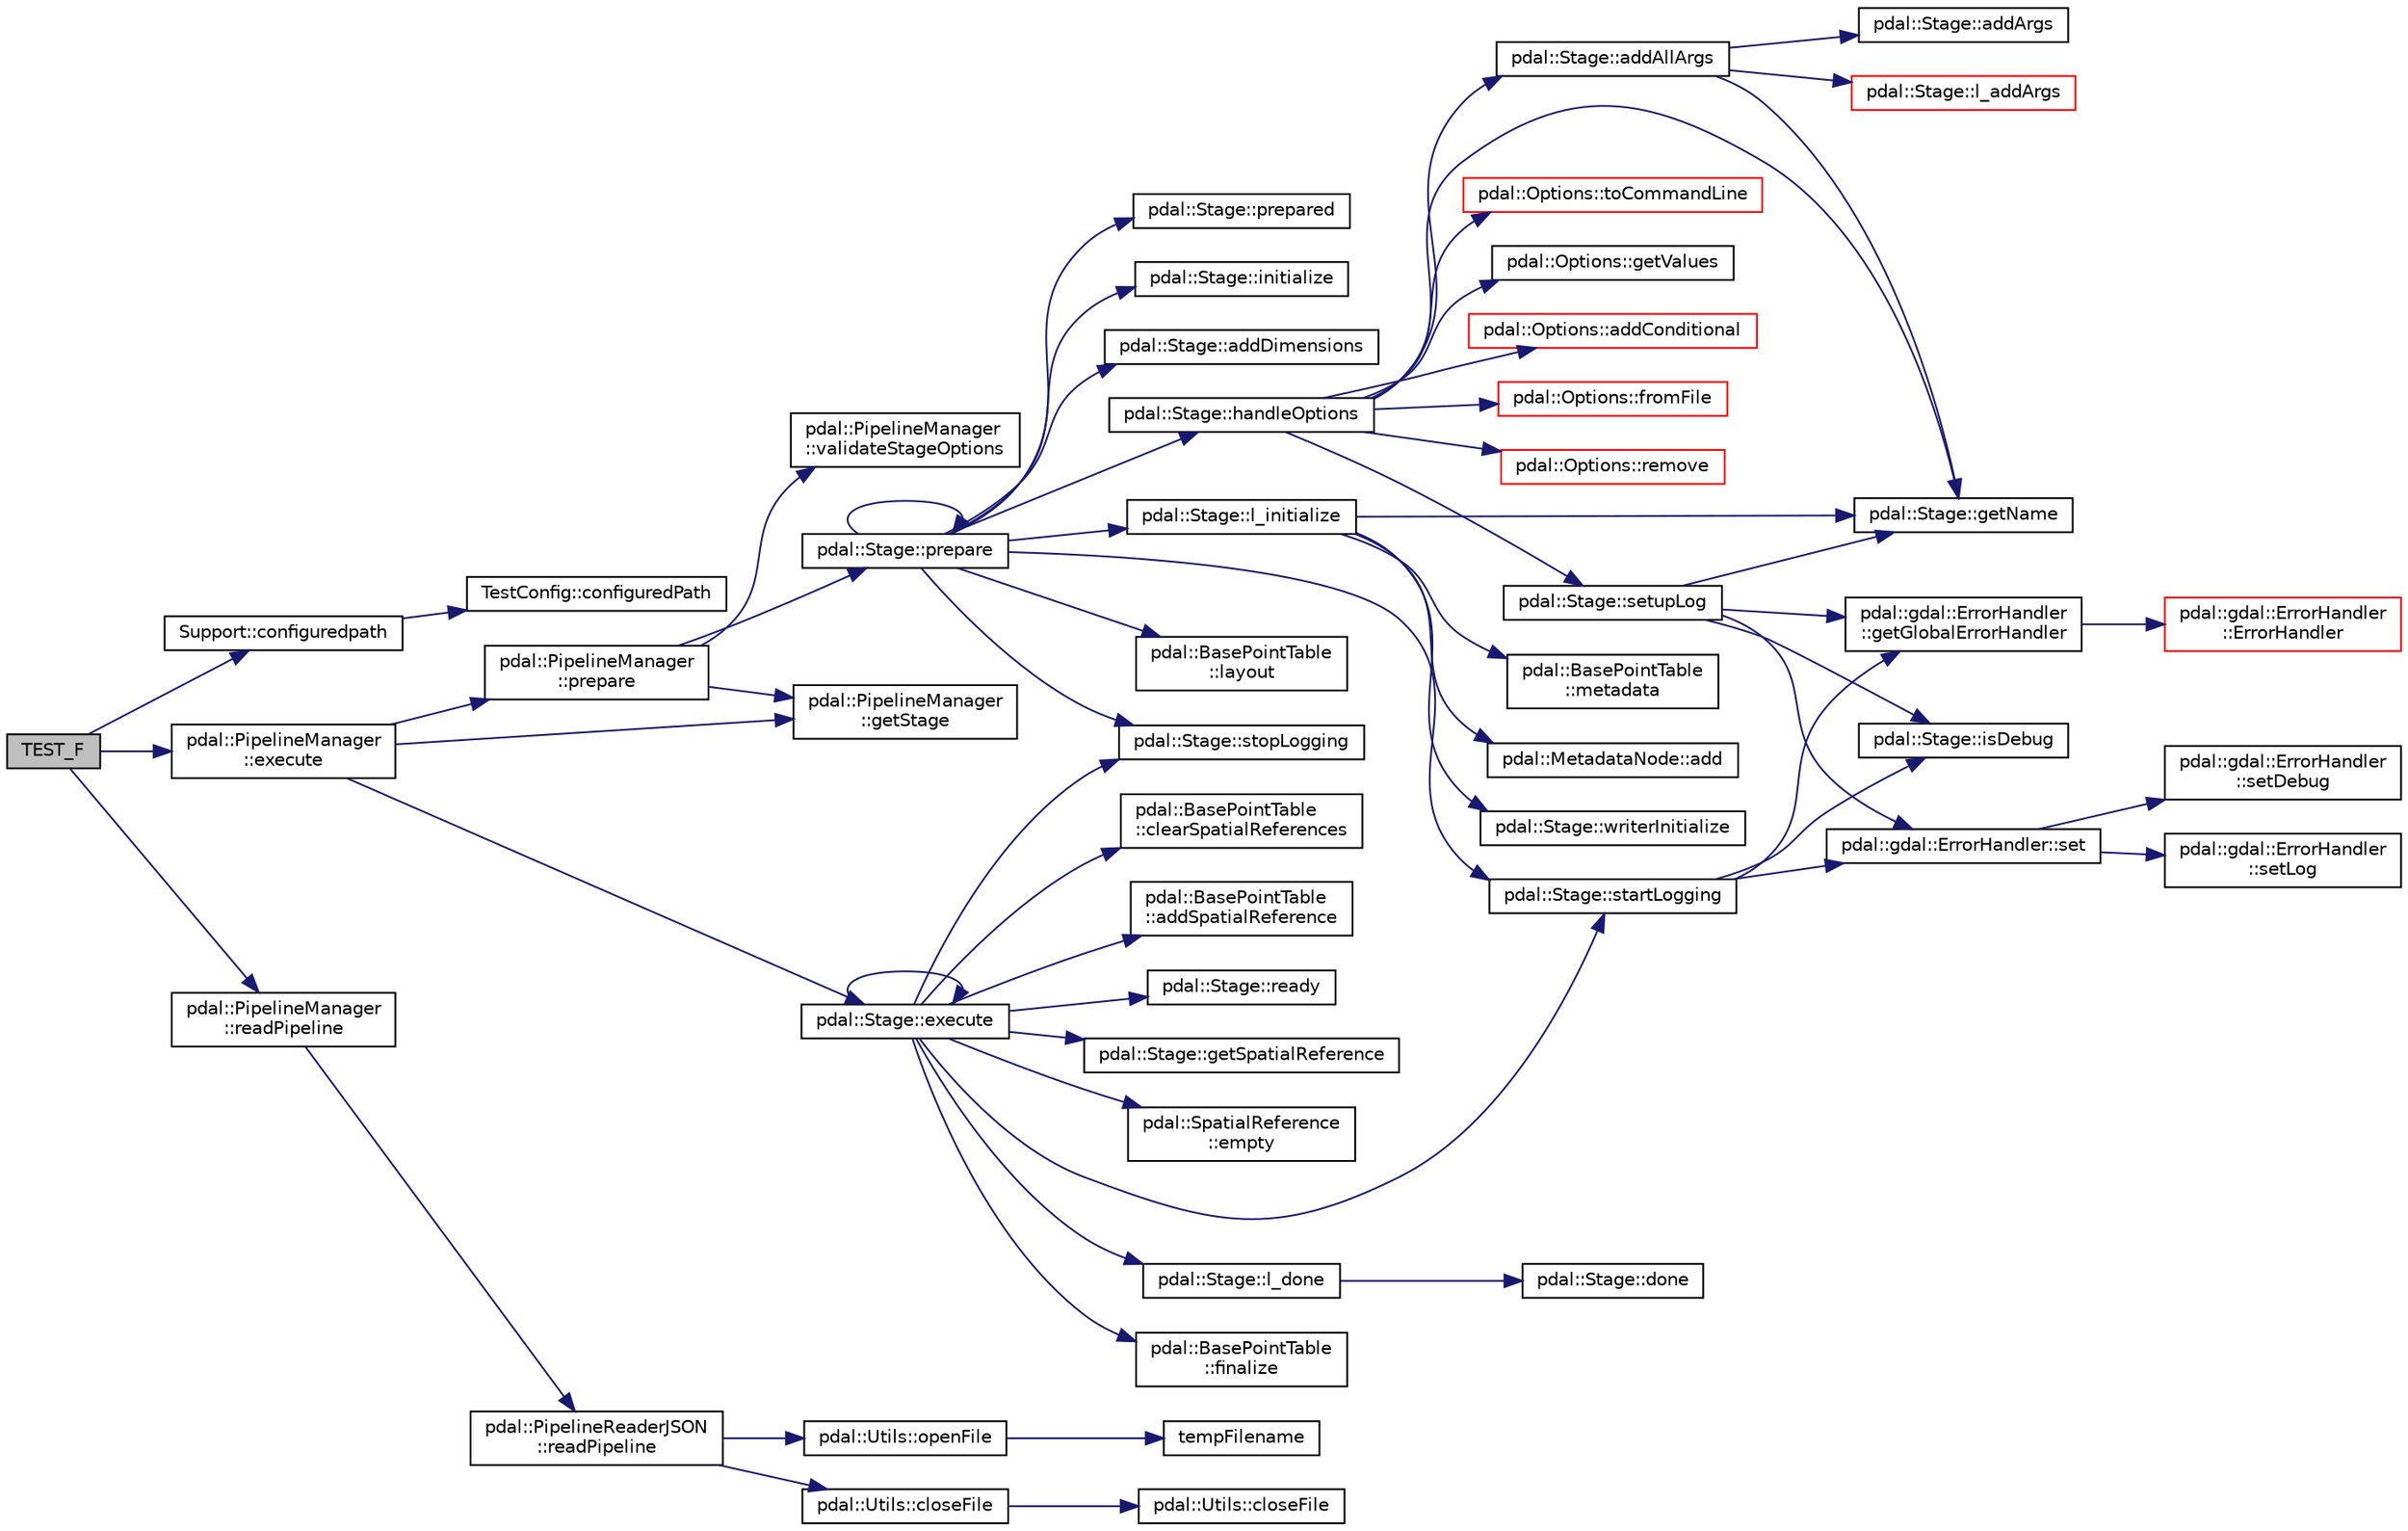 digraph "TEST_F"
{
  edge [fontname="Helvetica",fontsize="10",labelfontname="Helvetica",labelfontsize="10"];
  node [fontname="Helvetica",fontsize="10",shape=record];
  rankdir="LR";
  Node1 [label="TEST_F",height=0.2,width=0.4,color="black", fillcolor="grey75", style="filled", fontcolor="black"];
  Node1 -> Node2 [color="midnightblue",fontsize="10",style="solid",fontname="Helvetica"];
  Node2 [label="Support::configuredpath",height=0.2,width=0.4,color="black", fillcolor="white", style="filled",URL="$classSupport.html#a8e8acabbcf94009d3839b96571938a2a"];
  Node2 -> Node3 [color="midnightblue",fontsize="10",style="solid",fontname="Helvetica"];
  Node3 [label="TestConfig::configuredPath",height=0.2,width=0.4,color="black", fillcolor="white", style="filled",URL="$namespaceTestConfig.html#a77d669875d5ac90c7f5ea21b44e0164d"];
  Node1 -> Node4 [color="midnightblue",fontsize="10",style="solid",fontname="Helvetica"];
  Node4 [label="pdal::PipelineManager\l::execute",height=0.2,width=0.4,color="black", fillcolor="white", style="filled",URL="$classpdal_1_1PipelineManager.html#a826f2b5b837f610c14d18777b595abff"];
  Node4 -> Node5 [color="midnightblue",fontsize="10",style="solid",fontname="Helvetica"];
  Node5 [label="pdal::PipelineManager\l::prepare",height=0.2,width=0.4,color="black", fillcolor="white", style="filled",URL="$classpdal_1_1PipelineManager.html#ab1216e90ce5bea6ed10b3bdfeef47e6d"];
  Node5 -> Node6 [color="midnightblue",fontsize="10",style="solid",fontname="Helvetica"];
  Node6 [label="pdal::PipelineManager\l::validateStageOptions",height=0.2,width=0.4,color="black", fillcolor="white", style="filled",URL="$classpdal_1_1PipelineManager.html#a26e0dafe6752f3a94b5348e811658f50"];
  Node5 -> Node7 [color="midnightblue",fontsize="10",style="solid",fontname="Helvetica"];
  Node7 [label="pdal::PipelineManager\l::getStage",height=0.2,width=0.4,color="black", fillcolor="white", style="filled",URL="$classpdal_1_1PipelineManager.html#a0d1a3762d8fd3528468d9b0bfb794585"];
  Node5 -> Node8 [color="midnightblue",fontsize="10",style="solid",fontname="Helvetica"];
  Node8 [label="pdal::Stage::prepare",height=0.2,width=0.4,color="black", fillcolor="white", style="filled",URL="$classpdal_1_1Stage.html#a4b9296a59f8852b3d08630f1086bfbea"];
  Node8 -> Node8 [color="midnightblue",fontsize="10",style="solid",fontname="Helvetica"];
  Node8 -> Node9 [color="midnightblue",fontsize="10",style="solid",fontname="Helvetica"];
  Node9 [label="pdal::Stage::handleOptions",height=0.2,width=0.4,color="black", fillcolor="white", style="filled",URL="$classpdal_1_1Stage.html#a75f17f9b67f48f6aab1d98aadefc4d5c"];
  Node9 -> Node10 [color="midnightblue",fontsize="10",style="solid",fontname="Helvetica"];
  Node10 [label="pdal::Stage::addAllArgs",height=0.2,width=0.4,color="black", fillcolor="white", style="filled",URL="$classpdal_1_1Stage.html#a75ff99f7b665c6573e304ed4148dd99e"];
  Node10 -> Node11 [color="midnightblue",fontsize="10",style="solid",fontname="Helvetica"];
  Node11 [label="pdal::Stage::l_addArgs",height=0.2,width=0.4,color="red", fillcolor="white", style="filled",URL="$classpdal_1_1Stage.html#ae89a62fb39c52a2067fc318359065625"];
  Node10 -> Node12 [color="midnightblue",fontsize="10",style="solid",fontname="Helvetica"];
  Node12 [label="pdal::Stage::addArgs",height=0.2,width=0.4,color="black", fillcolor="white", style="filled",URL="$classpdal_1_1Stage.html#a3f15d8fc5456be812aafc84000d8e621"];
  Node10 -> Node13 [color="midnightblue",fontsize="10",style="solid",fontname="Helvetica"];
  Node13 [label="pdal::Stage::getName",height=0.2,width=0.4,color="black", fillcolor="white", style="filled",URL="$classpdal_1_1Stage.html#a6c81d6fbbac17ebe4cd63806916cc750"];
  Node9 -> Node14 [color="midnightblue",fontsize="10",style="solid",fontname="Helvetica"];
  Node14 [label="pdal::Options::getValues",height=0.2,width=0.4,color="black", fillcolor="white", style="filled",URL="$classpdal_1_1Options.html#a99aa4c0c7ba443d584f741d22d37f6a5"];
  Node9 -> Node15 [color="midnightblue",fontsize="10",style="solid",fontname="Helvetica"];
  Node15 [label="pdal::Options::addConditional",height=0.2,width=0.4,color="red", fillcolor="white", style="filled",URL="$classpdal_1_1Options.html#aab2dd4f9208512ad8c38a71ad9d2c98b"];
  Node9 -> Node16 [color="midnightblue",fontsize="10",style="solid",fontname="Helvetica"];
  Node16 [label="pdal::Options::fromFile",height=0.2,width=0.4,color="red", fillcolor="white", style="filled",URL="$classpdal_1_1Options.html#a541bdbfe72511dad8a22236f0a3cb2ab"];
  Node9 -> Node17 [color="midnightblue",fontsize="10",style="solid",fontname="Helvetica"];
  Node17 [label="pdal::Options::remove",height=0.2,width=0.4,color="red", fillcolor="white", style="filled",URL="$classpdal_1_1Options.html#a0d9ebe7f77b36dea85b51eb0098a5df0"];
  Node9 -> Node18 [color="midnightblue",fontsize="10",style="solid",fontname="Helvetica"];
  Node18 [label="pdal::Options::toCommandLine",height=0.2,width=0.4,color="red", fillcolor="white", style="filled",URL="$classpdal_1_1Options.html#afb18dcc4f3883b8413171db00482959c"];
  Node9 -> Node13 [color="midnightblue",fontsize="10",style="solid",fontname="Helvetica"];
  Node9 -> Node19 [color="midnightblue",fontsize="10",style="solid",fontname="Helvetica"];
  Node19 [label="pdal::Stage::setupLog",height=0.2,width=0.4,color="black", fillcolor="white", style="filled",URL="$classpdal_1_1Stage.html#ab94db25b14b94de1f62f9738327accd2"];
  Node19 -> Node13 [color="midnightblue",fontsize="10",style="solid",fontname="Helvetica"];
  Node19 -> Node20 [color="midnightblue",fontsize="10",style="solid",fontname="Helvetica"];
  Node20 [label="pdal::gdal::ErrorHandler\l::getGlobalErrorHandler",height=0.2,width=0.4,color="black", fillcolor="white", style="filled",URL="$classpdal_1_1gdal_1_1ErrorHandler.html#a56e0125595a43bf3b0cbd0b9a4bc55ea"];
  Node20 -> Node21 [color="midnightblue",fontsize="10",style="solid",fontname="Helvetica"];
  Node21 [label="pdal::gdal::ErrorHandler\l::ErrorHandler",height=0.2,width=0.4,color="red", fillcolor="white", style="filled",URL="$classpdal_1_1gdal_1_1ErrorHandler.html#a73215504640551589024d36018f81d33"];
  Node19 -> Node22 [color="midnightblue",fontsize="10",style="solid",fontname="Helvetica"];
  Node22 [label="pdal::gdal::ErrorHandler::set",height=0.2,width=0.4,color="black", fillcolor="white", style="filled",URL="$classpdal_1_1gdal_1_1ErrorHandler.html#ace1cff928ab179f671181ebaf4d280a4"];
  Node22 -> Node23 [color="midnightblue",fontsize="10",style="solid",fontname="Helvetica"];
  Node23 [label="pdal::gdal::ErrorHandler\l::setLog",height=0.2,width=0.4,color="black", fillcolor="white", style="filled",URL="$classpdal_1_1gdal_1_1ErrorHandler.html#abe7fbf19bfcfbb0be1c8ae934bd5c9d2"];
  Node22 -> Node24 [color="midnightblue",fontsize="10",style="solid",fontname="Helvetica"];
  Node24 [label="pdal::gdal::ErrorHandler\l::setDebug",height=0.2,width=0.4,color="black", fillcolor="white", style="filled",URL="$classpdal_1_1gdal_1_1ErrorHandler.html#a61ea2c53f778817785d39cd9fc6a81a6"];
  Node19 -> Node25 [color="midnightblue",fontsize="10",style="solid",fontname="Helvetica"];
  Node25 [label="pdal::Stage::isDebug",height=0.2,width=0.4,color="black", fillcolor="white", style="filled",URL="$classpdal_1_1Stage.html#aec4fb27c40bb4b032ff003a89a950dd4"];
  Node8 -> Node26 [color="midnightblue",fontsize="10",style="solid",fontname="Helvetica"];
  Node26 [label="pdal::Stage::startLogging",height=0.2,width=0.4,color="black", fillcolor="white", style="filled",URL="$classpdal_1_1Stage.html#a74cf636cb0f633411e4e40dcd718508a"];
  Node26 -> Node20 [color="midnightblue",fontsize="10",style="solid",fontname="Helvetica"];
  Node26 -> Node22 [color="midnightblue",fontsize="10",style="solid",fontname="Helvetica"];
  Node26 -> Node25 [color="midnightblue",fontsize="10",style="solid",fontname="Helvetica"];
  Node8 -> Node27 [color="midnightblue",fontsize="10",style="solid",fontname="Helvetica"];
  Node27 [label="pdal::Stage::l_initialize",height=0.2,width=0.4,color="black", fillcolor="white", style="filled",URL="$classpdal_1_1Stage.html#a6c85dfbf6a674dbc2eda76a79efada48"];
  Node27 -> Node28 [color="midnightblue",fontsize="10",style="solid",fontname="Helvetica"];
  Node28 [label="pdal::BasePointTable\l::metadata",height=0.2,width=0.4,color="black", fillcolor="white", style="filled",URL="$classpdal_1_1BasePointTable.html#a03429472e71e5dd323bc92319f4a9df6"];
  Node27 -> Node29 [color="midnightblue",fontsize="10",style="solid",fontname="Helvetica"];
  Node29 [label="pdal::MetadataNode::add",height=0.2,width=0.4,color="black", fillcolor="white", style="filled",URL="$classpdal_1_1MetadataNode.html#af2c1c5d91f6ab47a804aa8a0a1b043c2"];
  Node27 -> Node13 [color="midnightblue",fontsize="10",style="solid",fontname="Helvetica"];
  Node27 -> Node30 [color="midnightblue",fontsize="10",style="solid",fontname="Helvetica"];
  Node30 [label="pdal::Stage::writerInitialize",height=0.2,width=0.4,color="black", fillcolor="white", style="filled",URL="$classpdal_1_1Stage.html#a0d7c0bb23ed18577b1aa58b02448487f"];
  Node8 -> Node31 [color="midnightblue",fontsize="10",style="solid",fontname="Helvetica"];
  Node31 [label="pdal::Stage::initialize",height=0.2,width=0.4,color="black", fillcolor="white", style="filled",URL="$classpdal_1_1Stage.html#a5b422f842a6374b448439df99fe6e07e"];
  Node8 -> Node32 [color="midnightblue",fontsize="10",style="solid",fontname="Helvetica"];
  Node32 [label="pdal::Stage::addDimensions",height=0.2,width=0.4,color="black", fillcolor="white", style="filled",URL="$classpdal_1_1Stage.html#a7ec627c76e1c30fc53780bd81d08d4ad"];
  Node8 -> Node33 [color="midnightblue",fontsize="10",style="solid",fontname="Helvetica"];
  Node33 [label="pdal::BasePointTable\l::layout",height=0.2,width=0.4,color="black", fillcolor="white", style="filled",URL="$classpdal_1_1BasePointTable.html#a7e3a12a1f29e6cd10d8669ed3d07eb94"];
  Node8 -> Node34 [color="midnightblue",fontsize="10",style="solid",fontname="Helvetica"];
  Node34 [label="pdal::Stage::prepared",height=0.2,width=0.4,color="black", fillcolor="white", style="filled",URL="$classpdal_1_1Stage.html#affff6bc9dbff793d074d76333c5732dd"];
  Node8 -> Node35 [color="midnightblue",fontsize="10",style="solid",fontname="Helvetica"];
  Node35 [label="pdal::Stage::stopLogging",height=0.2,width=0.4,color="black", fillcolor="white", style="filled",URL="$classpdal_1_1Stage.html#ae49e996fe285350923a3bf44d027adad"];
  Node4 -> Node7 [color="midnightblue",fontsize="10",style="solid",fontname="Helvetica"];
  Node4 -> Node36 [color="midnightblue",fontsize="10",style="solid",fontname="Helvetica"];
  Node36 [label="pdal::Stage::execute",height=0.2,width=0.4,color="black", fillcolor="white", style="filled",URL="$classpdal_1_1Stage.html#a1615c4aa5ec5e48f90d73f0e7a796935"];
  Node36 -> Node26 [color="midnightblue",fontsize="10",style="solid",fontname="Helvetica"];
  Node36 -> Node37 [color="midnightblue",fontsize="10",style="solid",fontname="Helvetica"];
  Node37 [label="pdal::BasePointTable\l::finalize",height=0.2,width=0.4,color="black", fillcolor="white", style="filled",URL="$classpdal_1_1BasePointTable.html#a2554cd260c437c9b1e4a017a28a5c7de"];
  Node36 -> Node36 [color="midnightblue",fontsize="10",style="solid",fontname="Helvetica"];
  Node36 -> Node38 [color="midnightblue",fontsize="10",style="solid",fontname="Helvetica"];
  Node38 [label="pdal::BasePointTable\l::clearSpatialReferences",height=0.2,width=0.4,color="black", fillcolor="white", style="filled",URL="$classpdal_1_1BasePointTable.html#aa3ed63a9e1a8897ccb7dc81a614f6141"];
  Node36 -> Node39 [color="midnightblue",fontsize="10",style="solid",fontname="Helvetica"];
  Node39 [label="pdal::BasePointTable\l::addSpatialReference",height=0.2,width=0.4,color="black", fillcolor="white", style="filled",URL="$classpdal_1_1BasePointTable.html#a670592aca912391f1a90073a2031e5e0"];
  Node36 -> Node40 [color="midnightblue",fontsize="10",style="solid",fontname="Helvetica"];
  Node40 [label="pdal::Stage::ready",height=0.2,width=0.4,color="black", fillcolor="white", style="filled",URL="$classpdal_1_1Stage.html#afb562c59c53ed8120df9106655eb2543"];
  Node36 -> Node41 [color="midnightblue",fontsize="10",style="solid",fontname="Helvetica"];
  Node41 [label="pdal::Stage::getSpatialReference",height=0.2,width=0.4,color="black", fillcolor="white", style="filled",URL="$classpdal_1_1Stage.html#a9889b4446f40daa6f4cd7bfe3c567839"];
  Node36 -> Node42 [color="midnightblue",fontsize="10",style="solid",fontname="Helvetica"];
  Node42 [label="pdal::SpatialReference\l::empty",height=0.2,width=0.4,color="black", fillcolor="white", style="filled",URL="$classpdal_1_1SpatialReference.html#a48fa2f7e79ea172b62ad2e874ff01610"];
  Node36 -> Node43 [color="midnightblue",fontsize="10",style="solid",fontname="Helvetica"];
  Node43 [label="pdal::Stage::l_done",height=0.2,width=0.4,color="black", fillcolor="white", style="filled",URL="$classpdal_1_1Stage.html#a1b00532ede55b90a7b6332a2966f5626"];
  Node43 -> Node44 [color="midnightblue",fontsize="10",style="solid",fontname="Helvetica"];
  Node44 [label="pdal::Stage::done",height=0.2,width=0.4,color="black", fillcolor="white", style="filled",URL="$classpdal_1_1Stage.html#a2444e73dc41bfc0b94981909595ef2ca"];
  Node36 -> Node35 [color="midnightblue",fontsize="10",style="solid",fontname="Helvetica"];
  Node1 -> Node45 [color="midnightblue",fontsize="10",style="solid",fontname="Helvetica"];
  Node45 [label="pdal::PipelineManager\l::readPipeline",height=0.2,width=0.4,color="black", fillcolor="white", style="filled",URL="$classpdal_1_1PipelineManager.html#ae13910b65bf0d0fce79164630d226aef"];
  Node45 -> Node46 [color="midnightblue",fontsize="10",style="solid",fontname="Helvetica"];
  Node46 [label="pdal::PipelineReaderJSON\l::readPipeline",height=0.2,width=0.4,color="black", fillcolor="white", style="filled",URL="$classpdal_1_1PipelineReaderJSON.html#a84a02c6838be0ce79beb1f3ad56d90d3"];
  Node46 -> Node47 [color="midnightblue",fontsize="10",style="solid",fontname="Helvetica"];
  Node47 [label="pdal::Utils::openFile",height=0.2,width=0.4,color="black", fillcolor="white", style="filled",URL="$namespacepdal_1_1Utils.html#ac3322e84f8c5a998a344a5a606c74793"];
  Node47 -> Node48 [color="midnightblue",fontsize="10",style="solid",fontname="Helvetica"];
  Node48 [label="tempFilename",height=0.2,width=0.4,color="black", fillcolor="white", style="filled",URL="$SQLiteTest_8cpp.html#afdd1742979cee35fe1879794bd7ff3a4"];
  Node46 -> Node49 [color="midnightblue",fontsize="10",style="solid",fontname="Helvetica"];
  Node49 [label="pdal::Utils::closeFile",height=0.2,width=0.4,color="black", fillcolor="white", style="filled",URL="$namespacepdal_1_1Utils.html#aad48cdff8e3ff3d13c7a273583870185"];
  Node49 -> Node50 [color="midnightblue",fontsize="10",style="solid",fontname="Helvetica"];
  Node50 [label="pdal::Utils::closeFile",height=0.2,width=0.4,color="black", fillcolor="white", style="filled",URL="$namespacepdal_1_1Utils.html#a6ce7036b0912ba81b1f1a876b2772a34"];
}
